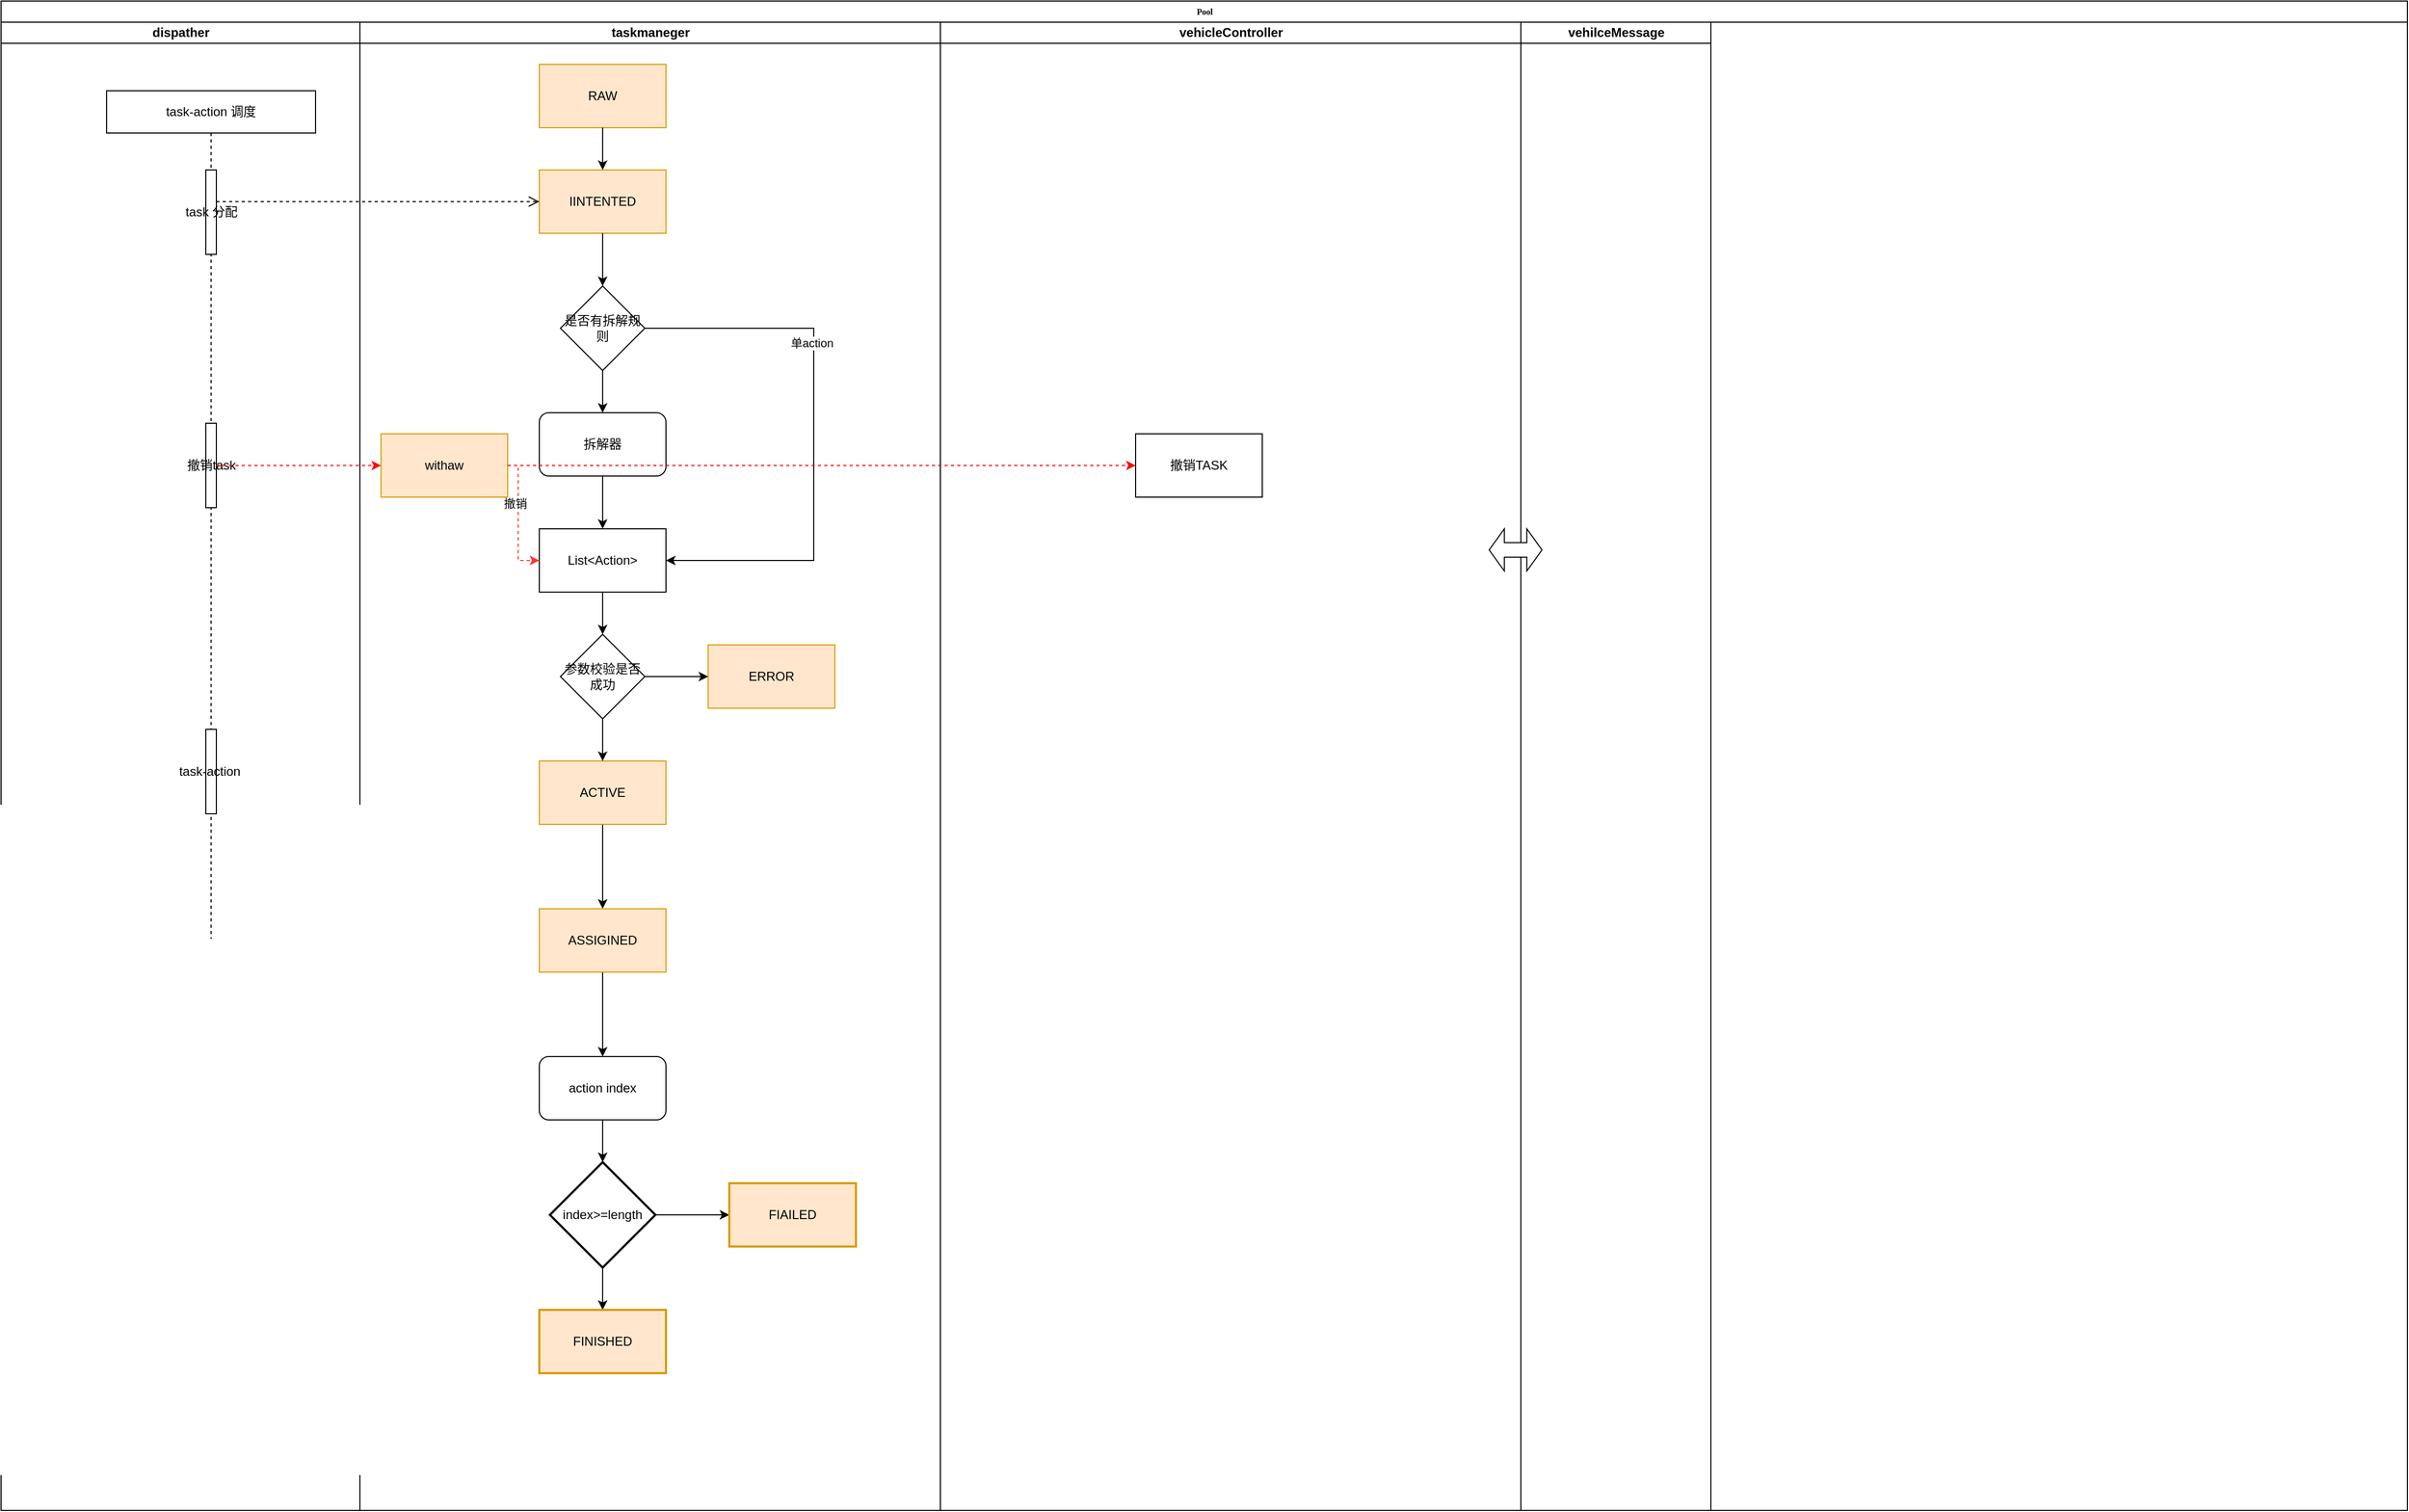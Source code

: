 <mxfile version="21.3.0" type="github">
  <diagram name="Page-1" id="74e2e168-ea6b-b213-b513-2b3c1d86103e">
    <mxGraphModel dx="2083" dy="1159" grid="1" gridSize="10" guides="1" tooltips="1" connect="1" arrows="1" fold="1" page="1" pageScale="1" pageWidth="1100" pageHeight="850" background="none" math="0" shadow="0">
      <root>
        <mxCell id="0" />
        <mxCell id="1" parent="0" />
        <mxCell id="77e6c97f196da883-1" value="Pool" style="swimlane;html=1;childLayout=stackLayout;startSize=20;rounded=0;shadow=0;labelBackgroundColor=none;strokeWidth=1;fontFamily=Verdana;fontSize=8;align=center;" parent="1" vertex="1">
          <mxGeometry x="70" y="40" width="2280" height="1430" as="geometry" />
        </mxCell>
        <mxCell id="77e6c97f196da883-2" value="dispather" style="swimlane;html=1;startSize=20;" parent="77e6c97f196da883-1" vertex="1">
          <mxGeometry y="20" width="340" height="1410" as="geometry" />
        </mxCell>
        <mxCell id="TZnVQ1YvP92Jc1uxTdFt-39" value="task-action 调度" style="shape=umlLifeline;perimeter=lifelinePerimeter;whiteSpace=wrap;html=1;container=1;dropTarget=0;collapsible=0;recursiveResize=0;outlineConnect=0;portConstraint=eastwest;newEdgeStyle={&quot;edgeStyle&quot;:&quot;elbowEdgeStyle&quot;,&quot;elbow&quot;:&quot;vertical&quot;,&quot;curved&quot;:0,&quot;rounded&quot;:0};" vertex="1" parent="77e6c97f196da883-2">
          <mxGeometry x="100" y="65" width="198" height="1005" as="geometry" />
        </mxCell>
        <mxCell id="TZnVQ1YvP92Jc1uxTdFt-40" value="task 分配" style="html=1;points=[];perimeter=orthogonalPerimeter;outlineConnect=0;targetShapes=umlLifeline;portConstraint=eastwest;newEdgeStyle={&quot;edgeStyle&quot;:&quot;elbowEdgeStyle&quot;,&quot;elbow&quot;:&quot;vertical&quot;,&quot;curved&quot;:0,&quot;rounded&quot;:0};" vertex="1" parent="TZnVQ1YvP92Jc1uxTdFt-39">
          <mxGeometry x="94" y="75" width="10" height="80" as="geometry" />
        </mxCell>
        <mxCell id="TZnVQ1YvP92Jc1uxTdFt-43" value="task-action&amp;nbsp;" style="html=1;points=[];perimeter=orthogonalPerimeter;outlineConnect=0;targetShapes=umlLifeline;portConstraint=eastwest;newEdgeStyle={&quot;edgeStyle&quot;:&quot;elbowEdgeStyle&quot;,&quot;elbow&quot;:&quot;vertical&quot;,&quot;curved&quot;:0,&quot;rounded&quot;:0};" vertex="1" parent="TZnVQ1YvP92Jc1uxTdFt-39">
          <mxGeometry x="94" y="605" width="10" height="80" as="geometry" />
        </mxCell>
        <mxCell id="TZnVQ1YvP92Jc1uxTdFt-44" value="撤销task" style="html=1;points=[];perimeter=orthogonalPerimeter;outlineConnect=0;targetShapes=umlLifeline;portConstraint=eastwest;newEdgeStyle={&quot;edgeStyle&quot;:&quot;elbowEdgeStyle&quot;,&quot;elbow&quot;:&quot;vertical&quot;,&quot;curved&quot;:0,&quot;rounded&quot;:0};" vertex="1" parent="TZnVQ1YvP92Jc1uxTdFt-39">
          <mxGeometry x="94" y="315" width="10" height="80" as="geometry" />
        </mxCell>
        <mxCell id="77e6c97f196da883-3" value="taskmaneger" style="swimlane;html=1;startSize=20;" parent="77e6c97f196da883-1" vertex="1">
          <mxGeometry x="340" y="20" width="550" height="1410" as="geometry" />
        </mxCell>
        <mxCell id="TZnVQ1YvP92Jc1uxTdFt-1" value="RAW" style="whiteSpace=wrap;html=1;fillColor=#ffe6cc;strokeColor=#d79b00;" vertex="1" parent="77e6c97f196da883-3">
          <mxGeometry x="170" y="40" width="120" height="60" as="geometry" />
        </mxCell>
        <mxCell id="TZnVQ1YvP92Jc1uxTdFt-2" value="IINTENTED" style="whiteSpace=wrap;html=1;fillColor=#ffe6cc;strokeColor=#d79b00;" vertex="1" parent="77e6c97f196da883-3">
          <mxGeometry x="170" y="140" width="120" height="60" as="geometry" />
        </mxCell>
        <mxCell id="TZnVQ1YvP92Jc1uxTdFt-3" value="" style="edgeStyle=orthogonalEdgeStyle;rounded=0;orthogonalLoop=1;jettySize=auto;html=1;" edge="1" parent="77e6c97f196da883-3" source="TZnVQ1YvP92Jc1uxTdFt-1" target="TZnVQ1YvP92Jc1uxTdFt-2">
          <mxGeometry relative="1" as="geometry" />
        </mxCell>
        <mxCell id="TZnVQ1YvP92Jc1uxTdFt-46" value="" style="edgeStyle=orthogonalEdgeStyle;rounded=0;orthogonalLoop=1;jettySize=auto;html=1;" edge="1" parent="77e6c97f196da883-3" source="TZnVQ1YvP92Jc1uxTdFt-4" target="TZnVQ1YvP92Jc1uxTdFt-45">
          <mxGeometry relative="1" as="geometry" />
        </mxCell>
        <mxCell id="TZnVQ1YvP92Jc1uxTdFt-4" value="ACTIVE" style="whiteSpace=wrap;html=1;fillColor=#ffe6cc;strokeColor=#d79b00;" vertex="1" parent="77e6c97f196da883-3">
          <mxGeometry x="170" y="700" width="120" height="60" as="geometry" />
        </mxCell>
        <mxCell id="TZnVQ1YvP92Jc1uxTdFt-6" value="ERROR" style="whiteSpace=wrap;html=1;fillColor=#ffe6cc;strokeColor=#d79b00;" vertex="1" parent="77e6c97f196da883-3">
          <mxGeometry x="330" y="590" width="120" height="60" as="geometry" />
        </mxCell>
        <mxCell id="TZnVQ1YvP92Jc1uxTdFt-10" value="是否有拆解规则" style="rhombus;whiteSpace=wrap;html=1;" vertex="1" parent="77e6c97f196da883-3">
          <mxGeometry x="190" y="250" width="80" height="80" as="geometry" />
        </mxCell>
        <mxCell id="TZnVQ1YvP92Jc1uxTdFt-15" value="" style="edgeStyle=orthogonalEdgeStyle;rounded=0;orthogonalLoop=1;jettySize=auto;html=1;" edge="1" parent="77e6c97f196da883-3" source="TZnVQ1YvP92Jc1uxTdFt-2" target="TZnVQ1YvP92Jc1uxTdFt-10">
          <mxGeometry relative="1" as="geometry" />
        </mxCell>
        <mxCell id="TZnVQ1YvP92Jc1uxTdFt-16" value="拆解器" style="whiteSpace=wrap;html=1;rounded=1;" vertex="1" parent="77e6c97f196da883-3">
          <mxGeometry x="170" y="370" width="120" height="60" as="geometry" />
        </mxCell>
        <mxCell id="TZnVQ1YvP92Jc1uxTdFt-17" value="" style="edgeStyle=orthogonalEdgeStyle;rounded=0;orthogonalLoop=1;jettySize=auto;html=1;" edge="1" parent="77e6c97f196da883-3" source="TZnVQ1YvP92Jc1uxTdFt-10" target="TZnVQ1YvP92Jc1uxTdFt-16">
          <mxGeometry relative="1" as="geometry" />
        </mxCell>
        <mxCell id="TZnVQ1YvP92Jc1uxTdFt-21" value="List&amp;lt;Action&amp;gt;" style="whiteSpace=wrap;html=1;" vertex="1" parent="77e6c97f196da883-3">
          <mxGeometry x="170" y="480" width="120" height="60" as="geometry" />
        </mxCell>
        <mxCell id="TZnVQ1YvP92Jc1uxTdFt-22" value="" style="edgeStyle=orthogonalEdgeStyle;rounded=0;orthogonalLoop=1;jettySize=auto;html=1;" edge="1" parent="77e6c97f196da883-3" source="TZnVQ1YvP92Jc1uxTdFt-10" target="TZnVQ1YvP92Jc1uxTdFt-21">
          <mxGeometry relative="1" as="geometry">
            <Array as="points">
              <mxPoint x="430" y="290" />
              <mxPoint x="430" y="510" />
            </Array>
          </mxGeometry>
        </mxCell>
        <mxCell id="TZnVQ1YvP92Jc1uxTdFt-23" value="单action" style="edgeLabel;html=1;align=center;verticalAlign=middle;resizable=0;points=[];" vertex="1" connectable="0" parent="TZnVQ1YvP92Jc1uxTdFt-22">
          <mxGeometry x="-0.333" y="-2" relative="1" as="geometry">
            <mxPoint as="offset" />
          </mxGeometry>
        </mxCell>
        <mxCell id="TZnVQ1YvP92Jc1uxTdFt-29" value="" style="edgeStyle=orthogonalEdgeStyle;rounded=0;orthogonalLoop=1;jettySize=auto;html=1;" edge="1" parent="77e6c97f196da883-3" source="TZnVQ1YvP92Jc1uxTdFt-16" target="TZnVQ1YvP92Jc1uxTdFt-21">
          <mxGeometry relative="1" as="geometry" />
        </mxCell>
        <mxCell id="TZnVQ1YvP92Jc1uxTdFt-28" style="edgeStyle=orthogonalEdgeStyle;rounded=0;orthogonalLoop=1;jettySize=auto;html=1;exitX=0.5;exitY=1;exitDx=0;exitDy=0;" edge="1" parent="77e6c97f196da883-3" source="TZnVQ1YvP92Jc1uxTdFt-21" target="TZnVQ1YvP92Jc1uxTdFt-21">
          <mxGeometry relative="1" as="geometry" />
        </mxCell>
        <mxCell id="TZnVQ1YvP92Jc1uxTdFt-34" value="" style="edgeStyle=orthogonalEdgeStyle;rounded=0;orthogonalLoop=1;jettySize=auto;html=1;" edge="1" parent="77e6c97f196da883-3" source="TZnVQ1YvP92Jc1uxTdFt-32" target="TZnVQ1YvP92Jc1uxTdFt-4">
          <mxGeometry relative="1" as="geometry" />
        </mxCell>
        <mxCell id="TZnVQ1YvP92Jc1uxTdFt-35" value="" style="edgeStyle=orthogonalEdgeStyle;rounded=0;orthogonalLoop=1;jettySize=auto;html=1;" edge="1" parent="77e6c97f196da883-3" source="TZnVQ1YvP92Jc1uxTdFt-32" target="TZnVQ1YvP92Jc1uxTdFt-6">
          <mxGeometry relative="1" as="geometry" />
        </mxCell>
        <mxCell id="TZnVQ1YvP92Jc1uxTdFt-32" value="参数校验是否成功" style="rhombus;whiteSpace=wrap;html=1;" vertex="1" parent="77e6c97f196da883-3">
          <mxGeometry x="190" y="580" width="80" height="80" as="geometry" />
        </mxCell>
        <mxCell id="TZnVQ1YvP92Jc1uxTdFt-33" value="" style="edgeStyle=orthogonalEdgeStyle;rounded=0;orthogonalLoop=1;jettySize=auto;html=1;" edge="1" parent="77e6c97f196da883-3" source="TZnVQ1YvP92Jc1uxTdFt-21" target="TZnVQ1YvP92Jc1uxTdFt-32">
          <mxGeometry relative="1" as="geometry" />
        </mxCell>
        <mxCell id="TZnVQ1YvP92Jc1uxTdFt-48" value="" style="edgeStyle=orthogonalEdgeStyle;rounded=0;orthogonalLoop=1;jettySize=auto;html=1;" edge="1" parent="77e6c97f196da883-3" source="TZnVQ1YvP92Jc1uxTdFt-45" target="TZnVQ1YvP92Jc1uxTdFt-47">
          <mxGeometry relative="1" as="geometry" />
        </mxCell>
        <mxCell id="TZnVQ1YvP92Jc1uxTdFt-45" value="ASSIGINED" style="whiteSpace=wrap;html=1;fillColor=#ffe6cc;strokeColor=#d79b00;" vertex="1" parent="77e6c97f196da883-3">
          <mxGeometry x="170" y="840" width="120" height="60" as="geometry" />
        </mxCell>
        <mxCell id="TZnVQ1YvP92Jc1uxTdFt-52" value="" style="edgeStyle=orthogonalEdgeStyle;rounded=0;orthogonalLoop=1;jettySize=auto;html=1;" edge="1" parent="77e6c97f196da883-3" source="TZnVQ1YvP92Jc1uxTdFt-47" target="TZnVQ1YvP92Jc1uxTdFt-51">
          <mxGeometry relative="1" as="geometry" />
        </mxCell>
        <mxCell id="TZnVQ1YvP92Jc1uxTdFt-47" value="action index" style="rounded=1;whiteSpace=wrap;html=1;" vertex="1" parent="77e6c97f196da883-3">
          <mxGeometry x="170" y="980" width="120" height="60" as="geometry" />
        </mxCell>
        <mxCell id="TZnVQ1YvP92Jc1uxTdFt-54" value="" style="edgeStyle=orthogonalEdgeStyle;rounded=0;orthogonalLoop=1;jettySize=auto;html=1;" edge="1" parent="77e6c97f196da883-3" source="TZnVQ1YvP92Jc1uxTdFt-51" target="TZnVQ1YvP92Jc1uxTdFt-53">
          <mxGeometry relative="1" as="geometry" />
        </mxCell>
        <mxCell id="TZnVQ1YvP92Jc1uxTdFt-56" value="" style="edgeStyle=orthogonalEdgeStyle;rounded=0;orthogonalLoop=1;jettySize=auto;html=1;" edge="1" parent="77e6c97f196da883-3" source="TZnVQ1YvP92Jc1uxTdFt-51" target="TZnVQ1YvP92Jc1uxTdFt-55">
          <mxGeometry relative="1" as="geometry" />
        </mxCell>
        <mxCell id="TZnVQ1YvP92Jc1uxTdFt-51" value="index&amp;gt;=length" style="strokeWidth=2;html=1;shape=mxgraph.flowchart.decision;whiteSpace=wrap;" vertex="1" parent="77e6c97f196da883-3">
          <mxGeometry x="180" y="1080" width="100" height="100" as="geometry" />
        </mxCell>
        <mxCell id="TZnVQ1YvP92Jc1uxTdFt-53" value="FINISHED" style="whiteSpace=wrap;html=1;strokeWidth=2;fillColor=#ffe6cc;strokeColor=#d79b00;" vertex="1" parent="77e6c97f196da883-3">
          <mxGeometry x="170" y="1220" width="120" height="60" as="geometry" />
        </mxCell>
        <mxCell id="TZnVQ1YvP92Jc1uxTdFt-55" value="FIAILED" style="whiteSpace=wrap;html=1;strokeWidth=2;fillColor=#ffe6cc;strokeColor=#d79b00;" vertex="1" parent="77e6c97f196da883-3">
          <mxGeometry x="350" y="1100" width="120" height="60" as="geometry" />
        </mxCell>
        <mxCell id="TZnVQ1YvP92Jc1uxTdFt-61" style="edgeStyle=orthogonalEdgeStyle;rounded=0;orthogonalLoop=1;jettySize=auto;html=1;entryX=0;entryY=0.5;entryDx=0;entryDy=0;strokeColor=#FF3333;dashed=1;" edge="1" parent="77e6c97f196da883-3" source="TZnVQ1YvP92Jc1uxTdFt-57" target="TZnVQ1YvP92Jc1uxTdFt-21">
          <mxGeometry relative="1" as="geometry">
            <Array as="points">
              <mxPoint x="150" y="420" />
              <mxPoint x="150" y="510" />
            </Array>
          </mxGeometry>
        </mxCell>
        <mxCell id="TZnVQ1YvP92Jc1uxTdFt-62" value="撤销" style="edgeLabel;html=1;align=center;verticalAlign=middle;resizable=0;points=[];" vertex="1" connectable="0" parent="TZnVQ1YvP92Jc1uxTdFt-61">
          <mxGeometry x="-0.239" y="-3" relative="1" as="geometry">
            <mxPoint as="offset" />
          </mxGeometry>
        </mxCell>
        <mxCell id="TZnVQ1YvP92Jc1uxTdFt-57" value="withaw" style="whiteSpace=wrap;html=1;fillColor=#ffe6cc;strokeColor=#d79b00;" vertex="1" parent="77e6c97f196da883-3">
          <mxGeometry x="20" y="390" width="120" height="60" as="geometry" />
        </mxCell>
        <mxCell id="77e6c97f196da883-4" value="vehicleController" style="swimlane;html=1;startSize=20;" parent="77e6c97f196da883-1" vertex="1">
          <mxGeometry x="890" y="20" width="550" height="1410" as="geometry" />
        </mxCell>
        <mxCell id="TZnVQ1YvP92Jc1uxTdFt-63" value="撤销TASK" style="whiteSpace=wrap;html=1;" vertex="1" parent="77e6c97f196da883-4">
          <mxGeometry x="185" y="390" width="120" height="60" as="geometry" />
        </mxCell>
        <mxCell id="77e6c97f196da883-5" value="vehilceMessage" style="swimlane;html=1;startSize=20;" parent="77e6c97f196da883-1" vertex="1">
          <mxGeometry x="1440" y="20" width="180" height="1410" as="geometry">
            <mxRectangle x="660" y="20" width="40" height="730" as="alternateBounds" />
          </mxGeometry>
        </mxCell>
        <mxCell id="TZnVQ1YvP92Jc1uxTdFt-65" value="" style="shape=doubleArrow;whiteSpace=wrap;html=1;arrowWidth=0.343;arrowSize=0.287;" vertex="1" parent="77e6c97f196da883-5">
          <mxGeometry x="-30" y="480" width="50" height="40" as="geometry" />
        </mxCell>
        <mxCell id="TZnVQ1YvP92Jc1uxTdFt-42" value="" style="html=1;verticalAlign=bottom;endArrow=open;dashed=1;endSize=8;edgeStyle=elbowEdgeStyle;elbow=vertical;curved=0;rounded=0;" edge="1" source="TZnVQ1YvP92Jc1uxTdFt-40" parent="77e6c97f196da883-1" target="TZnVQ1YvP92Jc1uxTdFt-2">
          <mxGeometry x="0.051" y="5" relative="1" as="geometry">
            <mxPoint x="223" y="235" as="targetPoint" />
            <mxPoint as="offset" />
          </mxGeometry>
        </mxCell>
        <mxCell id="TZnVQ1YvP92Jc1uxTdFt-58" value="" style="edgeStyle=elbowEdgeStyle;rounded=0;orthogonalLoop=1;jettySize=auto;html=1;elbow=vertical;curved=0;dashed=1;strokeColor=#f80d0d;" edge="1" parent="77e6c97f196da883-1" source="TZnVQ1YvP92Jc1uxTdFt-44" target="TZnVQ1YvP92Jc1uxTdFt-57">
          <mxGeometry relative="1" as="geometry" />
        </mxCell>
        <mxCell id="TZnVQ1YvP92Jc1uxTdFt-64" value="" style="edgeStyle=orthogonalEdgeStyle;rounded=0;orthogonalLoop=1;jettySize=auto;html=1;strokeColor=#f70808;dashed=1;" edge="1" parent="77e6c97f196da883-1" source="TZnVQ1YvP92Jc1uxTdFt-57" target="TZnVQ1YvP92Jc1uxTdFt-63">
          <mxGeometry relative="1" as="geometry" />
        </mxCell>
      </root>
    </mxGraphModel>
  </diagram>
</mxfile>
